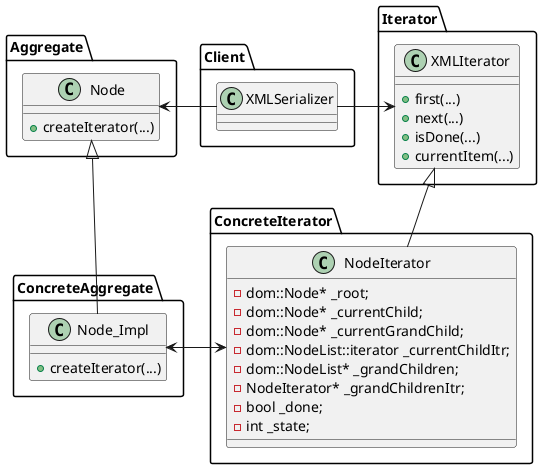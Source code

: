 @startuml Composite

class Client.XMLSerializer {
}

class Aggregate.Node {
	+createIterator(...)
}

class ConcreteAggregate.Node_Impl {
	+createIterator(...)
}

class Iterator.XMLIterator {
	+first(...)
	+next(...)
	+isDone(...)
	+currentItem(...)
}

class ConcreteIterator.NodeIterator {
	-dom::Node* _root;
	-dom::Node* _currentChild;
	-dom::Node* _currentGrandChild;
	-dom::NodeList::iterator _currentChildItr;
	-dom::NodeList* _grandChildren;
	-NodeIterator* _grandChildrenItr;
	-bool _done;
	-int _state;
}

Client.XMLSerializer -left-> Aggregate.Node
Client.XMLSerializer -right-> Iterator.XMLIterator
Iterator.XMLIterator <|-down- ConcreteIterator.NodeIterator
ConcreteAggregate.Node_Impl <-right- ConcreteIterator.NodeIterator
ConcreteAggregate.Node_Impl .left.> ConcreteIterator.NodeIterator
Aggregate.Node <|-down- ConcreteAggregate.Node_Impl

@enduml